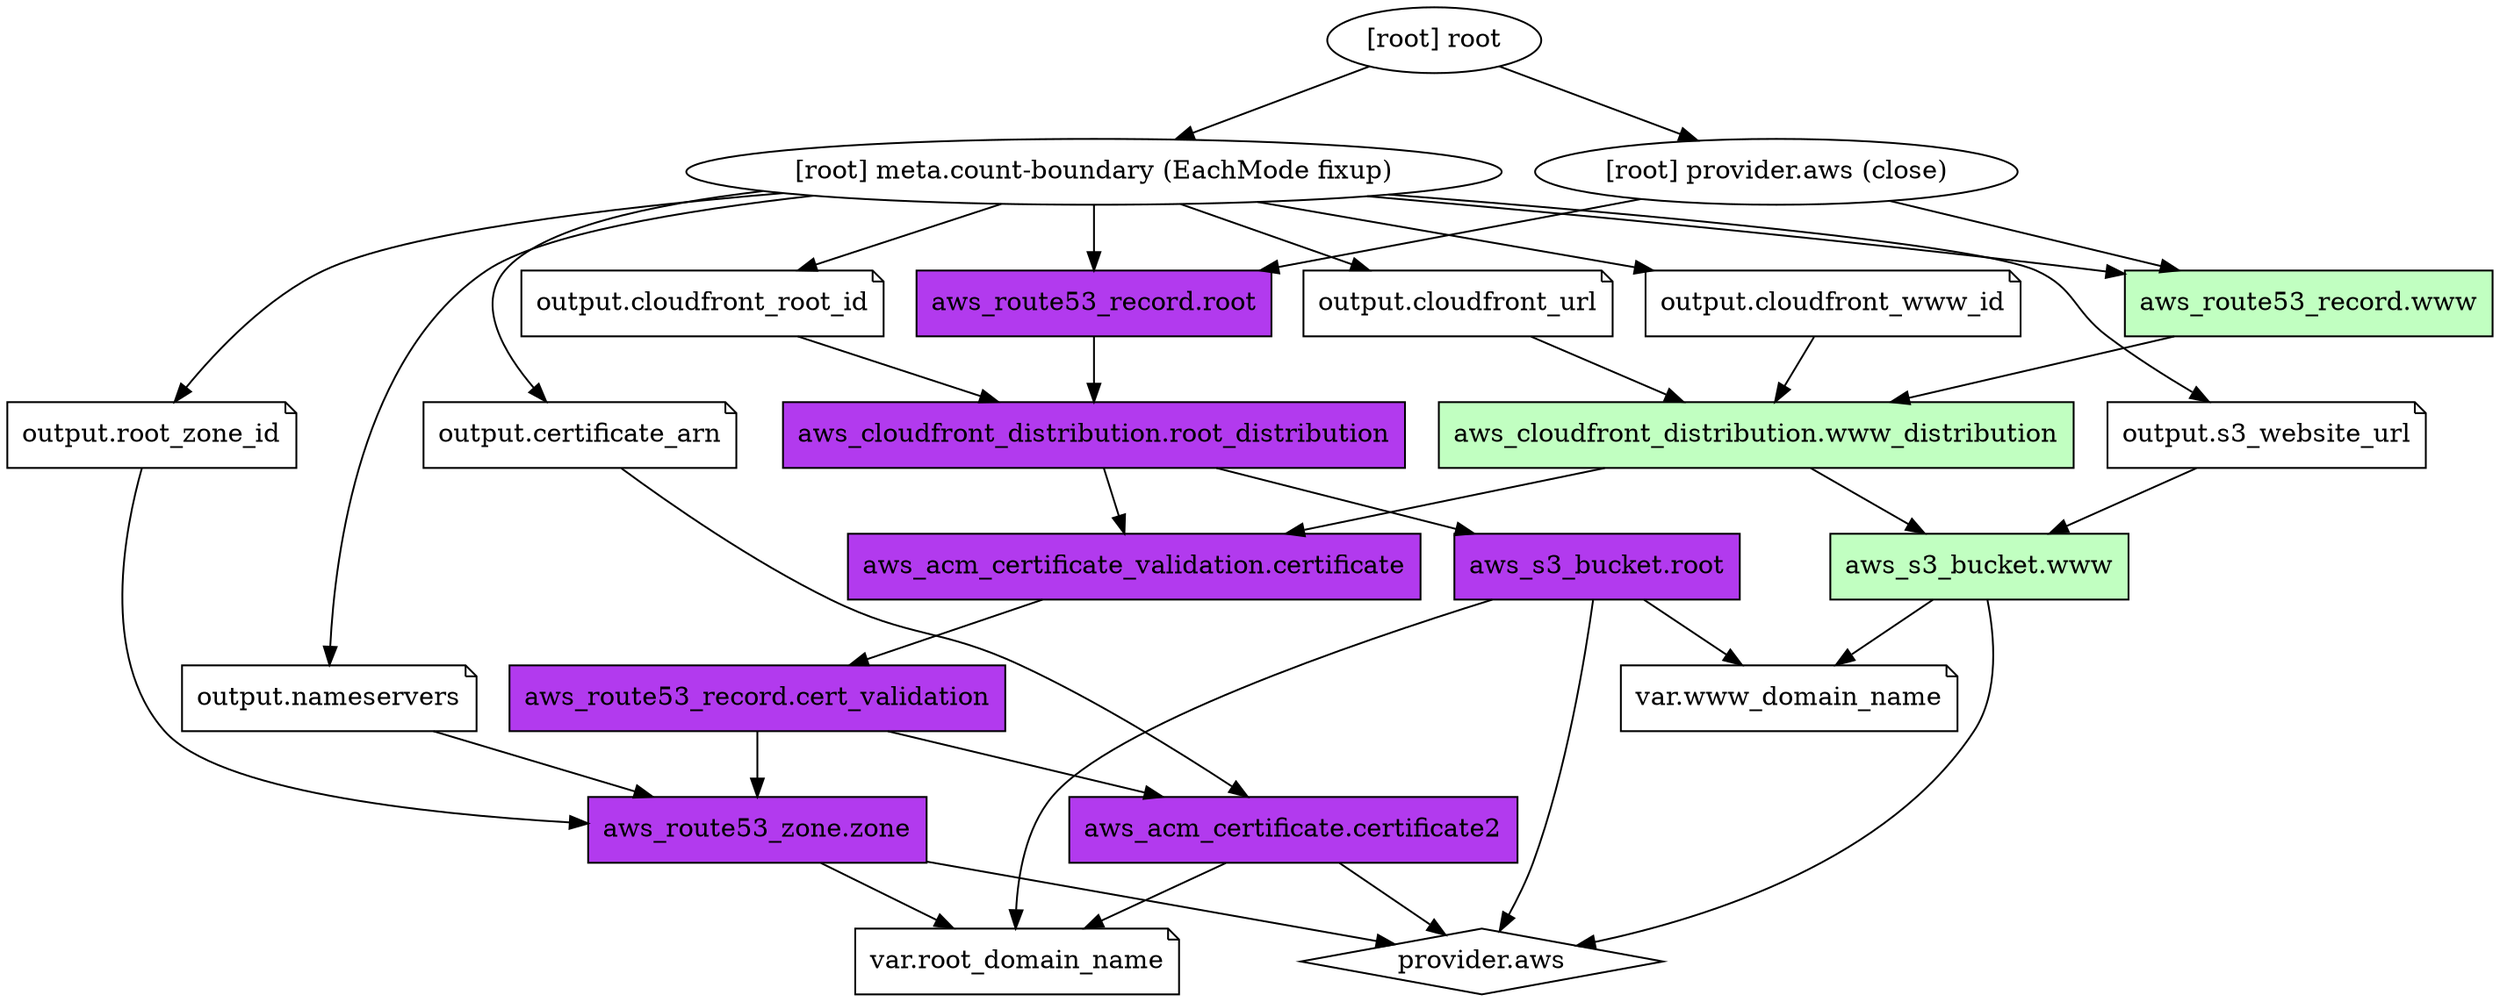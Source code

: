 digraph {
	compound = "true"
	newrank = "true"
	subgraph "root" {
		"[root] aws_acm_certificate.certificate2" [ fillcolor="darkorchid2" style=filled label = "aws_acm_certificate.certificate2", shape = "box"]
		"[root] aws_acm_certificate_validation.certificate" [ fillcolor="darkorchid2" style=filled label = "aws_acm_certificate_validation.certificate", shape = "box"]
		"[root] aws_cloudfront_distribution.root_distribution" [ fillcolor="darkorchid2" style=filled label = "aws_cloudfront_distribution.root_distribution", shape = "box"]
		"[root] aws_cloudfront_distribution.www_distribution" [ fillcolor="darkseagreen1" style=filled label = "aws_cloudfront_distribution.www_distribution", shape = "box"]
		"[root] aws_route53_record.cert_validation" [ fillcolor="darkorchid2" style=filled label = "aws_route53_record.cert_validation", shape = "box"]
		"[root] aws_route53_record.root" [ fillcolor="darkorchid2" style=filled label = "aws_route53_record.root", shape = "box"]
		"[root] aws_route53_record.www" [ fillcolor="darkseagreen1" style=filled label = "aws_route53_record.www", shape = "box"]
		"[root] aws_route53_zone.zone" [fillcolor="darkorchid2" style=filled label = "aws_route53_zone.zone", shape = "box"]
		"[root] aws_s3_bucket.root" [fillcolor="darkorchid2" style=filled label = "aws_s3_bucket.root", shape = "box"]
		"[root] aws_s3_bucket.www" [fillcolor="darkseagreen1" style=filled label = "aws_s3_bucket.www", shape = "box"]
		"[root] output.certificate_arn" [label = "output.certificate_arn", shape = "note"]
		"[root] output.cloudfront_root_id" [label = "output.cloudfront_root_id", shape = "note"]
		"[root] output.cloudfront_url" [label = "output.cloudfront_url", shape = "note"]
		"[root] output.cloudfront_www_id" [label = "output.cloudfront_www_id", shape = "note"]
		"[root] output.nameservers" [label = "output.nameservers", shape = "note"]
		"[root] output.root_zone_id" [label = "output.root_zone_id", shape = "note"]
		"[root] output.s3_website_url" [label = "output.s3_website_url", shape = "note"]
		"[root] provider.aws" [label = "provider.aws", shape = "diamond"]
		"[root] var.root_domain_name" [label = "var.root_domain_name", shape = "note"]
		"[root] var.www_domain_name" [label = "var.www_domain_name", shape = "note"]

		"[root] aws_acm_certificate.certificate2" -> "[root] provider.aws"
		"[root] aws_acm_certificate.certificate2" -> "[root] var.root_domain_name"
		"[root] aws_acm_certificate_validation.certificate" -> "[root] aws_route53_record.cert_validation"
		"[root] aws_cloudfront_distribution.root_distribution" -> "[root] aws_acm_certificate_validation.certificate"
		"[root] aws_cloudfront_distribution.root_distribution" -> "[root] aws_s3_bucket.root"
		"[root] aws_cloudfront_distribution.www_distribution" -> "[root] aws_acm_certificate_validation.certificate"
		"[root] aws_cloudfront_distribution.www_distribution" -> "[root] aws_s3_bucket.www"
		"[root] aws_route53_record.cert_validation" -> "[root] aws_acm_certificate.certificate2"
		"[root] aws_route53_record.cert_validation" -> "[root] aws_route53_zone.zone"
		"[root] aws_route53_record.root" -> "[root] aws_cloudfront_distribution.root_distribution"
		"[root] aws_route53_record.www" -> "[root] aws_cloudfront_distribution.www_distribution"
		"[root] aws_route53_zone.zone" -> "[root] provider.aws"
		"[root] aws_route53_zone.zone" -> "[root] var.root_domain_name"
		"[root] aws_s3_bucket.root" -> "[root] provider.aws"
		"[root] aws_s3_bucket.root" -> "[root] var.root_domain_name"
		"[root] aws_s3_bucket.root" -> "[root] var.www_domain_name"
		"[root] aws_s3_bucket.www" -> "[root] provider.aws"
		"[root] aws_s3_bucket.www" -> "[root] var.www_domain_name"
		"[root] meta.count-boundary (EachMode fixup)" -> "[root] aws_route53_record.root"
		"[root] meta.count-boundary (EachMode fixup)" -> "[root] aws_route53_record.www"
		"[root] meta.count-boundary (EachMode fixup)" -> "[root] output.certificate_arn"
		"[root] meta.count-boundary (EachMode fixup)" -> "[root] output.cloudfront_root_id"
		"[root] meta.count-boundary (EachMode fixup)" -> "[root] output.cloudfront_url"
		"[root] meta.count-boundary (EachMode fixup)" -> "[root] output.cloudfront_www_id"
		"[root] meta.count-boundary (EachMode fixup)" -> "[root] output.nameservers"
		"[root] meta.count-boundary (EachMode fixup)" -> "[root] output.root_zone_id"
		"[root] meta.count-boundary (EachMode fixup)" -> "[root] output.s3_website_url"
		"[root] output.certificate_arn" -> "[root] aws_acm_certificate.certificate2"
		"[root] output.cloudfront_root_id" -> "[root] aws_cloudfront_distribution.root_distribution"
		"[root] output.cloudfront_url" -> "[root] aws_cloudfront_distribution.www_distribution"
		"[root] output.cloudfront_www_id" -> "[root] aws_cloudfront_distribution.www_distribution"
		"[root] output.nameservers" -> "[root] aws_route53_zone.zone"
		"[root] output.root_zone_id" -> "[root] aws_route53_zone.zone"
		"[root] output.s3_website_url" -> "[root] aws_s3_bucket.www"
		"[root] provider.aws (close)" -> "[root] aws_route53_record.root"
		"[root] provider.aws (close)" -> "[root] aws_route53_record.www"
		"[root] root" -> "[root] meta.count-boundary (EachMode fixup)"
		"[root] root" -> "[root] provider.aws (close)"
	}
}

